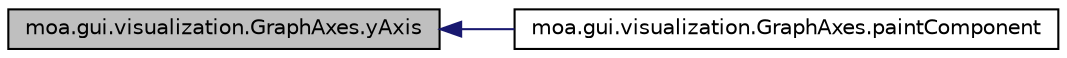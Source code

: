digraph G
{
  edge [fontname="Helvetica",fontsize="10",labelfontname="Helvetica",labelfontsize="10"];
  node [fontname="Helvetica",fontsize="10",shape=record];
  rankdir=LR;
  Node1 [label="moa.gui.visualization.GraphAxes.yAxis",height=0.2,width=0.4,color="black", fillcolor="grey75", style="filled" fontcolor="black"];
  Node1 -> Node2 [dir=back,color="midnightblue",fontsize="10",style="solid",fontname="Helvetica"];
  Node2 [label="moa.gui.visualization.GraphAxes.paintComponent",height=0.2,width=0.4,color="black", fillcolor="white", style="filled",URL="$classmoa_1_1gui_1_1visualization_1_1GraphAxes.html#ae16ac417e377eb6368ca084a8f19d5dd"];
}
